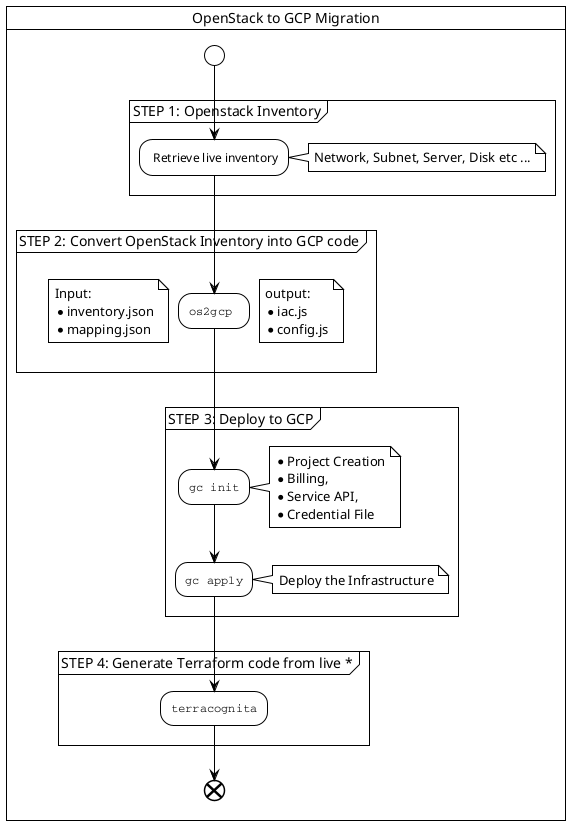 @startuml OpenStack2GCP
!theme plain

skinparam svgLinkTarget _blank

card "OpenStack to GCP Migration" {
start

partition "STEP 1: Openstack Inventory" {
: Retrieve live inventory;
note right
Network, Subnet, Server, Disk etc ...
end note
}

partition "STEP 2: Convert OpenStack Inventory into GCP code" {
  :""os2gcp "";
note left
Input: 
* inventory.json
* mapping.json
end note
note right
output: 
* iac.js
* config.js
end note
}

partition "STEP 3: Deploy to GCP" {
  :""gc init"";
note right
* Project Creation
* Billing, 
* Service API,
* Credential File 
end note
:""gc apply"";
note right
Deploy the Infrastructure
end note
}

partition "STEP 4: Generate Terraform code from live *" {
  :""terracognita"";
}

end
}
@enduml